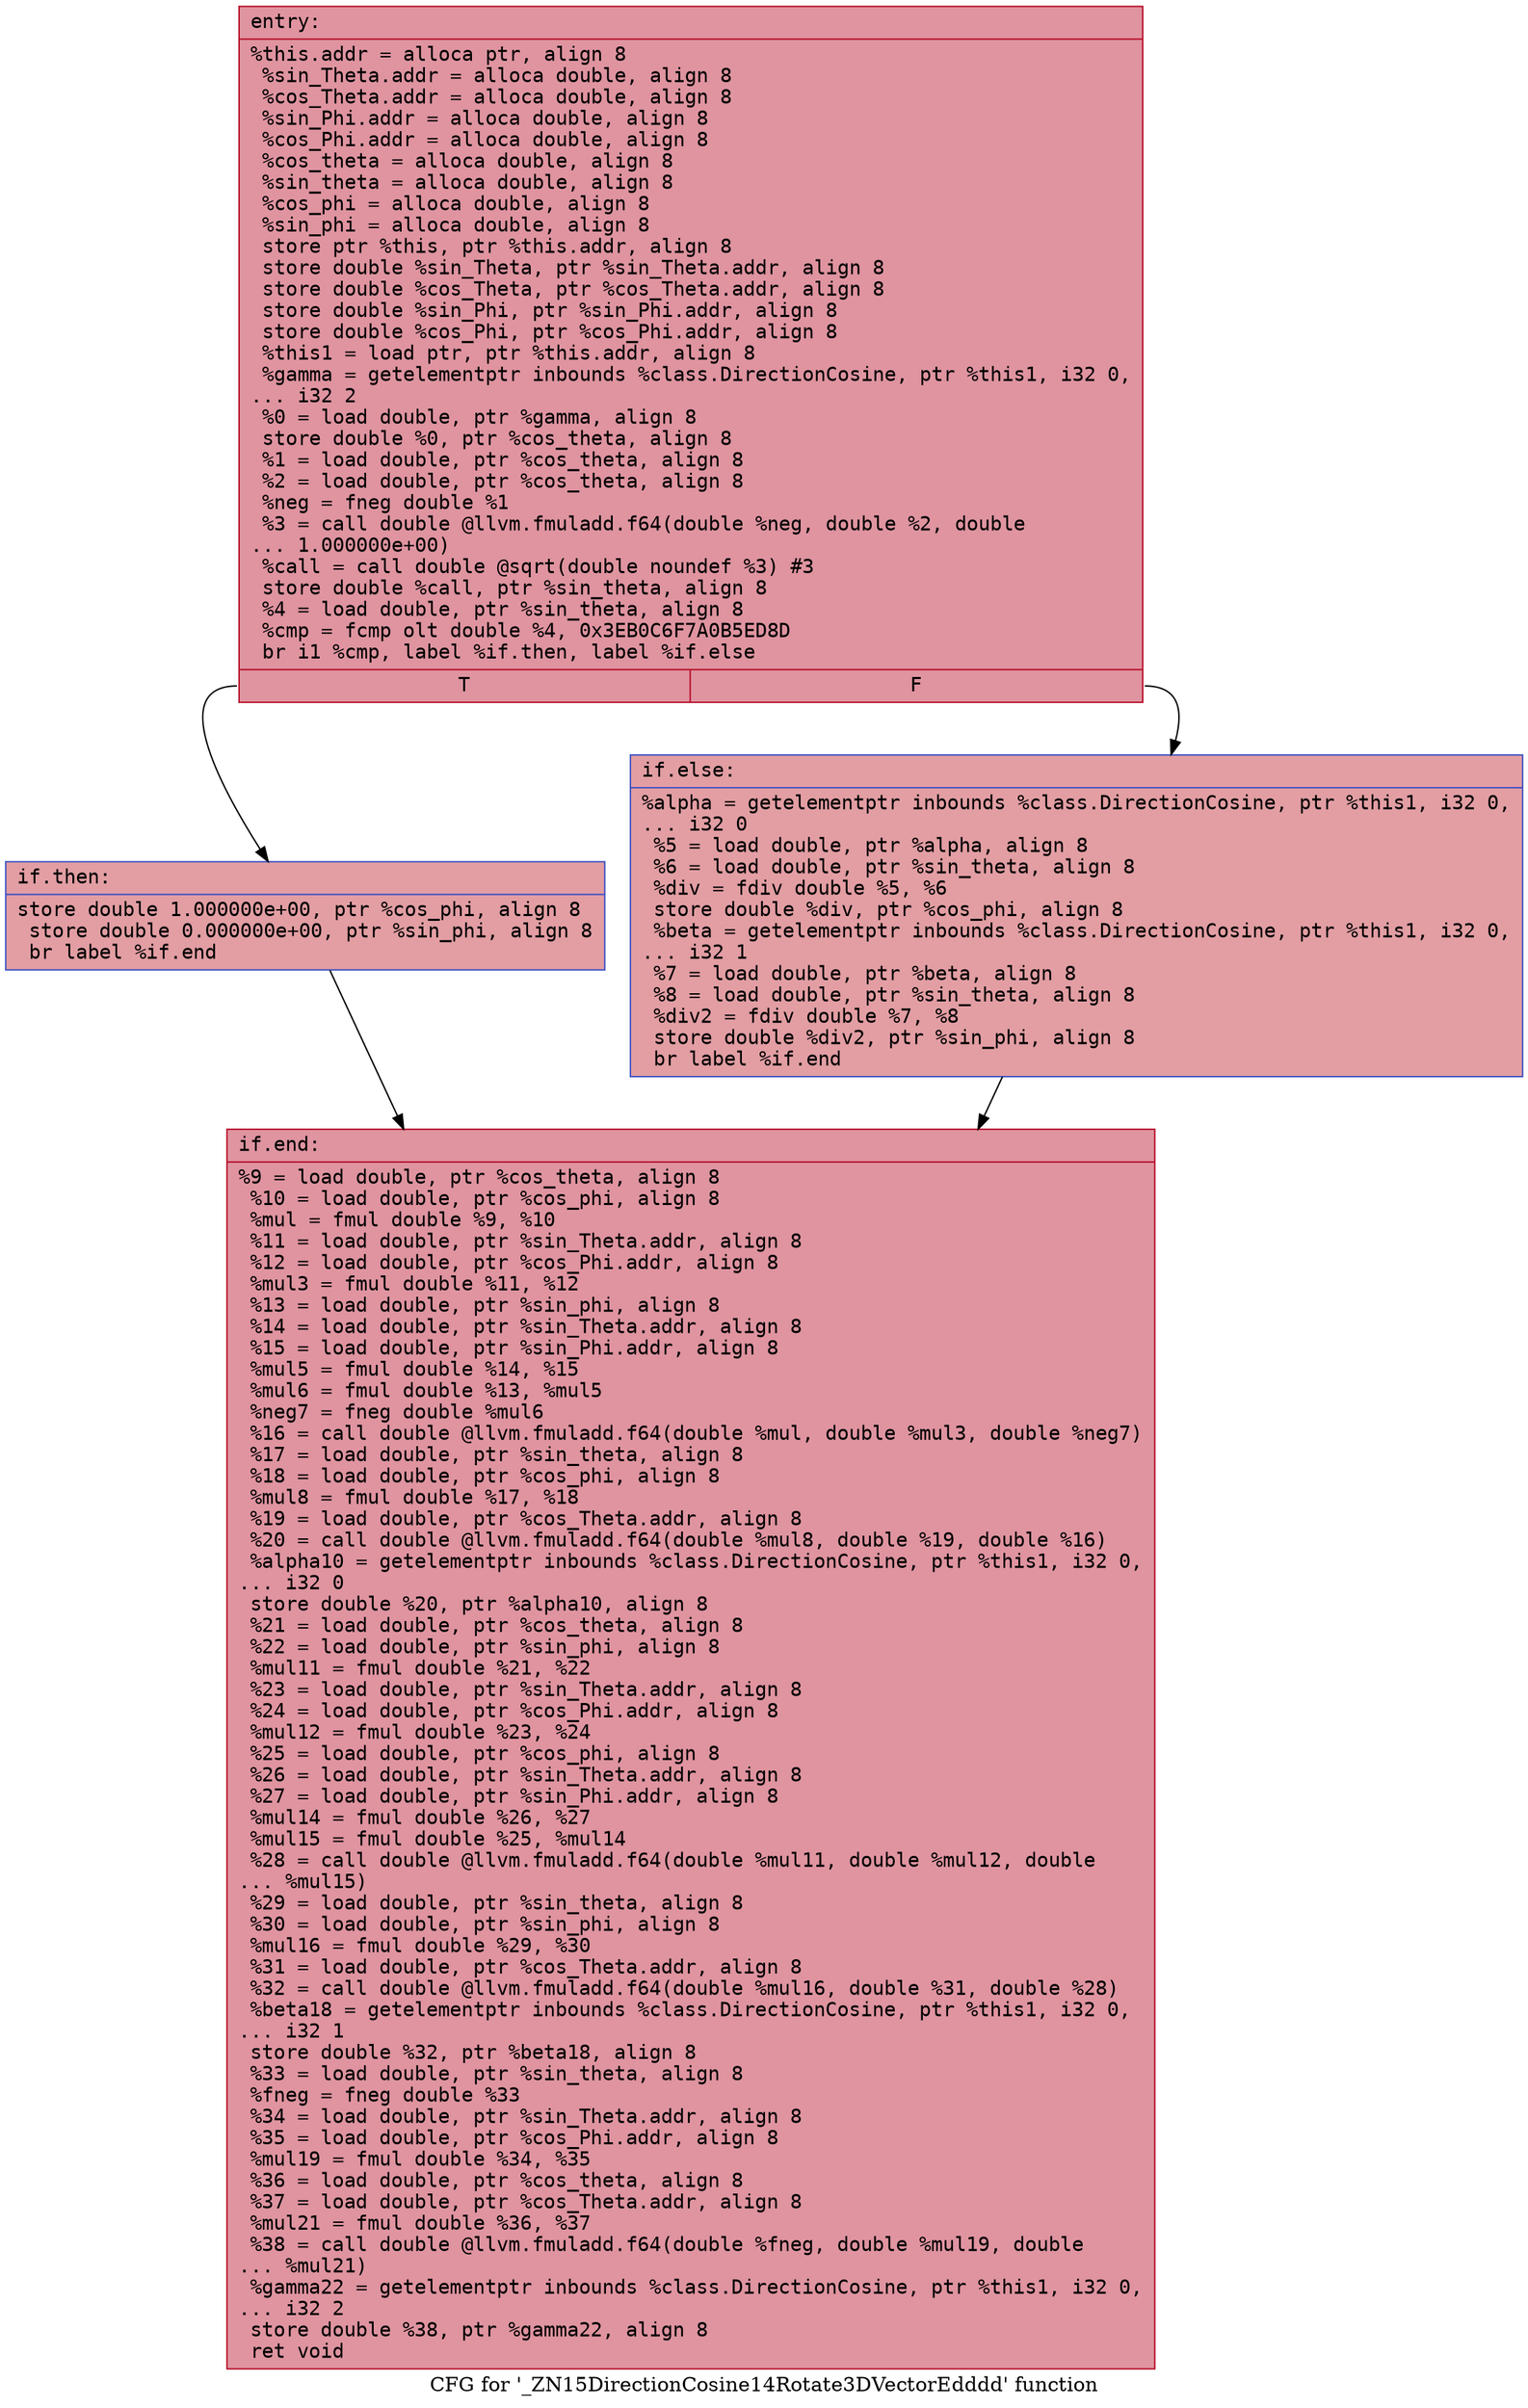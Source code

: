 digraph "CFG for '_ZN15DirectionCosine14Rotate3DVectorEdddd' function" {
	label="CFG for '_ZN15DirectionCosine14Rotate3DVectorEdddd' function";

	Node0x5642d21613b0 [shape=record,color="#b70d28ff", style=filled, fillcolor="#b70d2870" fontname="Courier",label="{entry:\l|  %this.addr = alloca ptr, align 8\l  %sin_Theta.addr = alloca double, align 8\l  %cos_Theta.addr = alloca double, align 8\l  %sin_Phi.addr = alloca double, align 8\l  %cos_Phi.addr = alloca double, align 8\l  %cos_theta = alloca double, align 8\l  %sin_theta = alloca double, align 8\l  %cos_phi = alloca double, align 8\l  %sin_phi = alloca double, align 8\l  store ptr %this, ptr %this.addr, align 8\l  store double %sin_Theta, ptr %sin_Theta.addr, align 8\l  store double %cos_Theta, ptr %cos_Theta.addr, align 8\l  store double %sin_Phi, ptr %sin_Phi.addr, align 8\l  store double %cos_Phi, ptr %cos_Phi.addr, align 8\l  %this1 = load ptr, ptr %this.addr, align 8\l  %gamma = getelementptr inbounds %class.DirectionCosine, ptr %this1, i32 0,\l... i32 2\l  %0 = load double, ptr %gamma, align 8\l  store double %0, ptr %cos_theta, align 8\l  %1 = load double, ptr %cos_theta, align 8\l  %2 = load double, ptr %cos_theta, align 8\l  %neg = fneg double %1\l  %3 = call double @llvm.fmuladd.f64(double %neg, double %2, double\l... 1.000000e+00)\l  %call = call double @sqrt(double noundef %3) #3\l  store double %call, ptr %sin_theta, align 8\l  %4 = load double, ptr %sin_theta, align 8\l  %cmp = fcmp olt double %4, 0x3EB0C6F7A0B5ED8D\l  br i1 %cmp, label %if.then, label %if.else\l|{<s0>T|<s1>F}}"];
	Node0x5642d21613b0:s0 -> Node0x5642d2162850[tooltip="entry -> if.then\nProbability 50.00%" ];
	Node0x5642d21613b0:s1 -> Node0x5642d215dd20[tooltip="entry -> if.else\nProbability 50.00%" ];
	Node0x5642d2162850 [shape=record,color="#3d50c3ff", style=filled, fillcolor="#be242e70" fontname="Courier",label="{if.then:\l|  store double 1.000000e+00, ptr %cos_phi, align 8\l  store double 0.000000e+00, ptr %sin_phi, align 8\l  br label %if.end\l}"];
	Node0x5642d2162850 -> Node0x5642d215def0[tooltip="if.then -> if.end\nProbability 100.00%" ];
	Node0x5642d215dd20 [shape=record,color="#3d50c3ff", style=filled, fillcolor="#be242e70" fontname="Courier",label="{if.else:\l|  %alpha = getelementptr inbounds %class.DirectionCosine, ptr %this1, i32 0,\l... i32 0\l  %5 = load double, ptr %alpha, align 8\l  %6 = load double, ptr %sin_theta, align 8\l  %div = fdiv double %5, %6\l  store double %div, ptr %cos_phi, align 8\l  %beta = getelementptr inbounds %class.DirectionCosine, ptr %this1, i32 0,\l... i32 1\l  %7 = load double, ptr %beta, align 8\l  %8 = load double, ptr %sin_theta, align 8\l  %div2 = fdiv double %7, %8\l  store double %div2, ptr %sin_phi, align 8\l  br label %if.end\l}"];
	Node0x5642d215dd20 -> Node0x5642d215def0[tooltip="if.else -> if.end\nProbability 100.00%" ];
	Node0x5642d215def0 [shape=record,color="#b70d28ff", style=filled, fillcolor="#b70d2870" fontname="Courier",label="{if.end:\l|  %9 = load double, ptr %cos_theta, align 8\l  %10 = load double, ptr %cos_phi, align 8\l  %mul = fmul double %9, %10\l  %11 = load double, ptr %sin_Theta.addr, align 8\l  %12 = load double, ptr %cos_Phi.addr, align 8\l  %mul3 = fmul double %11, %12\l  %13 = load double, ptr %sin_phi, align 8\l  %14 = load double, ptr %sin_Theta.addr, align 8\l  %15 = load double, ptr %sin_Phi.addr, align 8\l  %mul5 = fmul double %14, %15\l  %mul6 = fmul double %13, %mul5\l  %neg7 = fneg double %mul6\l  %16 = call double @llvm.fmuladd.f64(double %mul, double %mul3, double %neg7)\l  %17 = load double, ptr %sin_theta, align 8\l  %18 = load double, ptr %cos_phi, align 8\l  %mul8 = fmul double %17, %18\l  %19 = load double, ptr %cos_Theta.addr, align 8\l  %20 = call double @llvm.fmuladd.f64(double %mul8, double %19, double %16)\l  %alpha10 = getelementptr inbounds %class.DirectionCosine, ptr %this1, i32 0,\l... i32 0\l  store double %20, ptr %alpha10, align 8\l  %21 = load double, ptr %cos_theta, align 8\l  %22 = load double, ptr %sin_phi, align 8\l  %mul11 = fmul double %21, %22\l  %23 = load double, ptr %sin_Theta.addr, align 8\l  %24 = load double, ptr %cos_Phi.addr, align 8\l  %mul12 = fmul double %23, %24\l  %25 = load double, ptr %cos_phi, align 8\l  %26 = load double, ptr %sin_Theta.addr, align 8\l  %27 = load double, ptr %sin_Phi.addr, align 8\l  %mul14 = fmul double %26, %27\l  %mul15 = fmul double %25, %mul14\l  %28 = call double @llvm.fmuladd.f64(double %mul11, double %mul12, double\l... %mul15)\l  %29 = load double, ptr %sin_theta, align 8\l  %30 = load double, ptr %sin_phi, align 8\l  %mul16 = fmul double %29, %30\l  %31 = load double, ptr %cos_Theta.addr, align 8\l  %32 = call double @llvm.fmuladd.f64(double %mul16, double %31, double %28)\l  %beta18 = getelementptr inbounds %class.DirectionCosine, ptr %this1, i32 0,\l... i32 1\l  store double %32, ptr %beta18, align 8\l  %33 = load double, ptr %sin_theta, align 8\l  %fneg = fneg double %33\l  %34 = load double, ptr %sin_Theta.addr, align 8\l  %35 = load double, ptr %cos_Phi.addr, align 8\l  %mul19 = fmul double %34, %35\l  %36 = load double, ptr %cos_theta, align 8\l  %37 = load double, ptr %cos_Theta.addr, align 8\l  %mul21 = fmul double %36, %37\l  %38 = call double @llvm.fmuladd.f64(double %fneg, double %mul19, double\l... %mul21)\l  %gamma22 = getelementptr inbounds %class.DirectionCosine, ptr %this1, i32 0,\l... i32 2\l  store double %38, ptr %gamma22, align 8\l  ret void\l}"];
}
